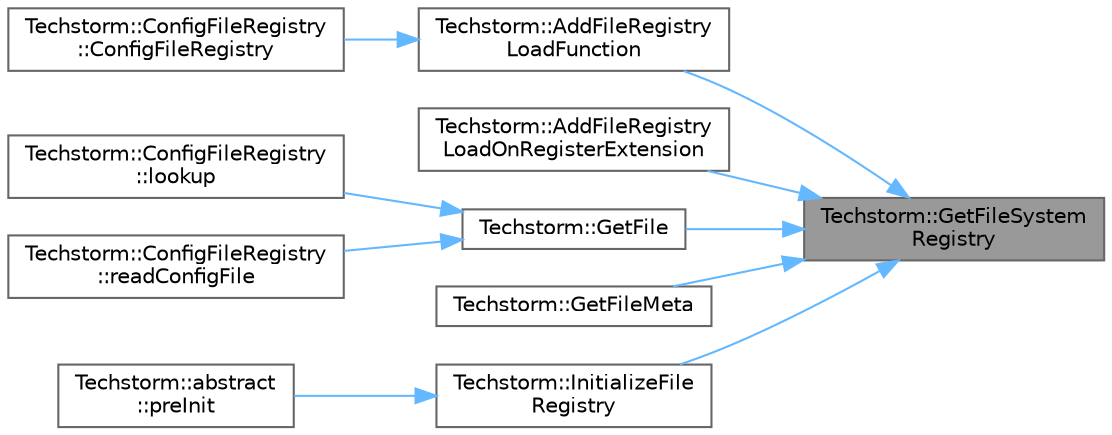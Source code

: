 digraph "Techstorm::GetFileSystemRegistry"
{
 // LATEX_PDF_SIZE
  bgcolor="transparent";
  edge [fontname=Helvetica,fontsize=10,labelfontname=Helvetica,labelfontsize=10];
  node [fontname=Helvetica,fontsize=10,shape=box,height=0.2,width=0.4];
  rankdir="RL";
  Node1 [id="Node000001",label="Techstorm::GetFileSystem\lRegistry",height=0.2,width=0.4,color="gray40", fillcolor="grey60", style="filled", fontcolor="black",tooltip=" "];
  Node1 -> Node2 [id="edge1_Node000001_Node000002",dir="back",color="steelblue1",style="solid",tooltip=" "];
  Node2 [id="Node000002",label="Techstorm::AddFileRegistry\lLoadFunction",height=0.2,width=0.4,color="grey40", fillcolor="white", style="filled",URL="$d4/d26/namespace_techstorm.html#a1e91c0559ca9e21d2d7db69bb10c5844",tooltip=" "];
  Node2 -> Node3 [id="edge2_Node000002_Node000003",dir="back",color="steelblue1",style="solid",tooltip=" "];
  Node3 [id="Node000003",label="Techstorm::ConfigFileRegistry\l::ConfigFileRegistry",height=0.2,width=0.4,color="grey40", fillcolor="white", style="filled",URL="$d1/dcb/class_techstorm_1_1_config_file_registry.html#a3cf7d0fabc5569eecc57d0d3a9939d62",tooltip=" "];
  Node1 -> Node4 [id="edge3_Node000001_Node000004",dir="back",color="steelblue1",style="solid",tooltip=" "];
  Node4 [id="Node000004",label="Techstorm::AddFileRegistry\lLoadOnRegisterExtension",height=0.2,width=0.4,color="grey40", fillcolor="white", style="filled",URL="$d4/d26/namespace_techstorm.html#ab3076a5eb2869c3af24c30bcc02e13a4",tooltip=" "];
  Node1 -> Node5 [id="edge4_Node000001_Node000005",dir="back",color="steelblue1",style="solid",tooltip=" "];
  Node5 [id="Node000005",label="Techstorm::GetFile",height=0.2,width=0.4,color="grey40", fillcolor="white", style="filled",URL="$d4/d26/namespace_techstorm.html#aaf6125c10046d7d70355aec49eb87e8a",tooltip=" "];
  Node5 -> Node6 [id="edge5_Node000005_Node000006",dir="back",color="steelblue1",style="solid",tooltip=" "];
  Node6 [id="Node000006",label="Techstorm::ConfigFileRegistry\l::lookup",height=0.2,width=0.4,color="grey40", fillcolor="white", style="filled",URL="$d1/dcb/class_techstorm_1_1_config_file_registry.html#a2e49f91dfa8e3d8ec15aed9fc8fb4a68",tooltip=" "];
  Node5 -> Node7 [id="edge6_Node000005_Node000007",dir="back",color="steelblue1",style="solid",tooltip=" "];
  Node7 [id="Node000007",label="Techstorm::ConfigFileRegistry\l::readConfigFile",height=0.2,width=0.4,color="grey40", fillcolor="white", style="filled",URL="$d1/dcb/class_techstorm_1_1_config_file_registry.html#a90d2ed7bb44b9c373fab7ee143217d4d",tooltip=" "];
  Node1 -> Node8 [id="edge7_Node000001_Node000008",dir="back",color="steelblue1",style="solid",tooltip=" "];
  Node8 [id="Node000008",label="Techstorm::GetFileMeta",height=0.2,width=0.4,color="grey40", fillcolor="white", style="filled",URL="$d4/d26/namespace_techstorm.html#a4b55d1ec56e9102233008fef6024666b",tooltip=" "];
  Node1 -> Node9 [id="edge8_Node000001_Node000009",dir="back",color="steelblue1",style="solid",tooltip=" "];
  Node9 [id="Node000009",label="Techstorm::InitializeFile\lRegistry",height=0.2,width=0.4,color="grey40", fillcolor="white", style="filled",URL="$d4/d26/namespace_techstorm.html#a0cdf258db7319603e2c5e39a8b18726e",tooltip=" "];
  Node9 -> Node10 [id="edge9_Node000009_Node000010",dir="back",color="steelblue1",style="solid",tooltip=" "];
  Node10 [id="Node000010",label="Techstorm::abstract\l::preInit",height=0.2,width=0.4,color="grey40", fillcolor="white", style="filled",URL="$d6/d34/class_techstorm_1_1abstract.html#a5a3f3dc681fb548bb40d008cdeb0352f",tooltip="This is the first function that will be called on startup. This is empty because it is an optional fe..."];
}
